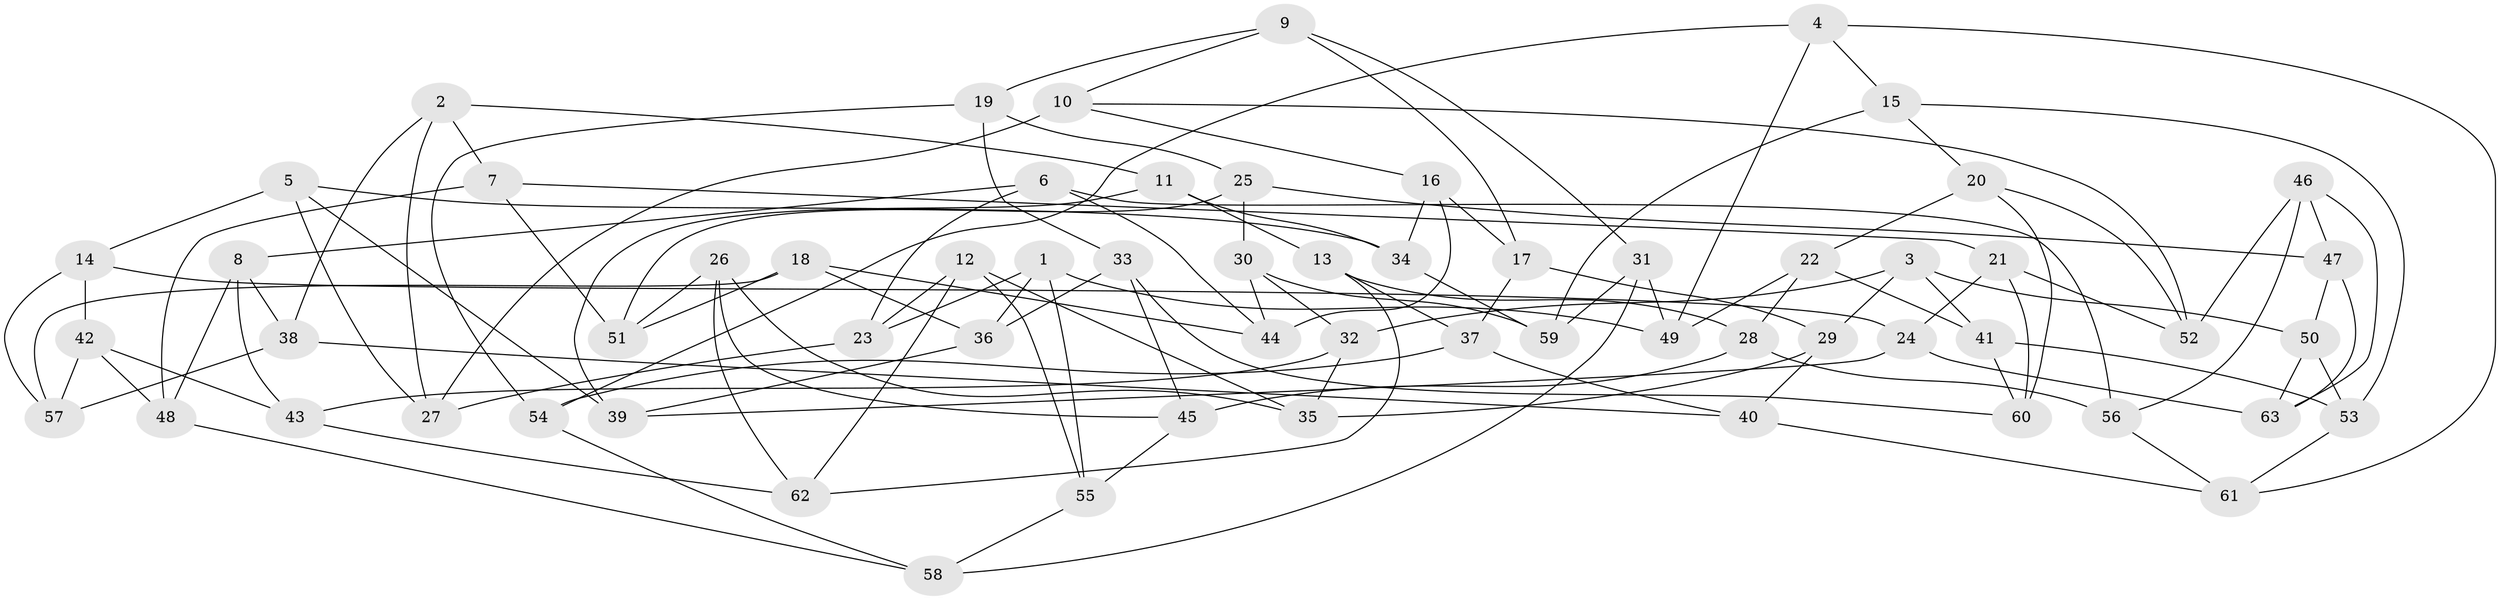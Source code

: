 // coarse degree distribution, {6: 0.6756756756756757, 4: 0.2702702702702703, 3: 0.05405405405405406}
// Generated by graph-tools (version 1.1) at 2025/52/02/27/25 19:52:33]
// undirected, 63 vertices, 126 edges
graph export_dot {
graph [start="1"]
  node [color=gray90,style=filled];
  1;
  2;
  3;
  4;
  5;
  6;
  7;
  8;
  9;
  10;
  11;
  12;
  13;
  14;
  15;
  16;
  17;
  18;
  19;
  20;
  21;
  22;
  23;
  24;
  25;
  26;
  27;
  28;
  29;
  30;
  31;
  32;
  33;
  34;
  35;
  36;
  37;
  38;
  39;
  40;
  41;
  42;
  43;
  44;
  45;
  46;
  47;
  48;
  49;
  50;
  51;
  52;
  53;
  54;
  55;
  56;
  57;
  58;
  59;
  60;
  61;
  62;
  63;
  1 -- 55;
  1 -- 36;
  1 -- 23;
  1 -- 49;
  2 -- 7;
  2 -- 11;
  2 -- 38;
  2 -- 27;
  3 -- 50;
  3 -- 41;
  3 -- 29;
  3 -- 32;
  4 -- 54;
  4 -- 49;
  4 -- 15;
  4 -- 61;
  5 -- 34;
  5 -- 39;
  5 -- 14;
  5 -- 27;
  6 -- 23;
  6 -- 8;
  6 -- 56;
  6 -- 44;
  7 -- 51;
  7 -- 21;
  7 -- 48;
  8 -- 43;
  8 -- 38;
  8 -- 48;
  9 -- 17;
  9 -- 19;
  9 -- 10;
  9 -- 31;
  10 -- 52;
  10 -- 27;
  10 -- 16;
  11 -- 34;
  11 -- 13;
  11 -- 39;
  12 -- 62;
  12 -- 23;
  12 -- 35;
  12 -- 55;
  13 -- 37;
  13 -- 62;
  13 -- 28;
  14 -- 57;
  14 -- 42;
  14 -- 24;
  15 -- 59;
  15 -- 53;
  15 -- 20;
  16 -- 44;
  16 -- 34;
  16 -- 17;
  17 -- 37;
  17 -- 29;
  18 -- 36;
  18 -- 44;
  18 -- 51;
  18 -- 57;
  19 -- 33;
  19 -- 54;
  19 -- 25;
  20 -- 60;
  20 -- 52;
  20 -- 22;
  21 -- 52;
  21 -- 60;
  21 -- 24;
  22 -- 28;
  22 -- 49;
  22 -- 41;
  23 -- 27;
  24 -- 39;
  24 -- 63;
  25 -- 47;
  25 -- 51;
  25 -- 30;
  26 -- 62;
  26 -- 45;
  26 -- 35;
  26 -- 51;
  28 -- 45;
  28 -- 56;
  29 -- 35;
  29 -- 40;
  30 -- 32;
  30 -- 44;
  30 -- 59;
  31 -- 49;
  31 -- 58;
  31 -- 59;
  32 -- 35;
  32 -- 43;
  33 -- 45;
  33 -- 36;
  33 -- 60;
  34 -- 59;
  36 -- 39;
  37 -- 54;
  37 -- 40;
  38 -- 57;
  38 -- 40;
  40 -- 61;
  41 -- 60;
  41 -- 53;
  42 -- 57;
  42 -- 48;
  42 -- 43;
  43 -- 62;
  45 -- 55;
  46 -- 47;
  46 -- 52;
  46 -- 63;
  46 -- 56;
  47 -- 63;
  47 -- 50;
  48 -- 58;
  50 -- 63;
  50 -- 53;
  53 -- 61;
  54 -- 58;
  55 -- 58;
  56 -- 61;
}
